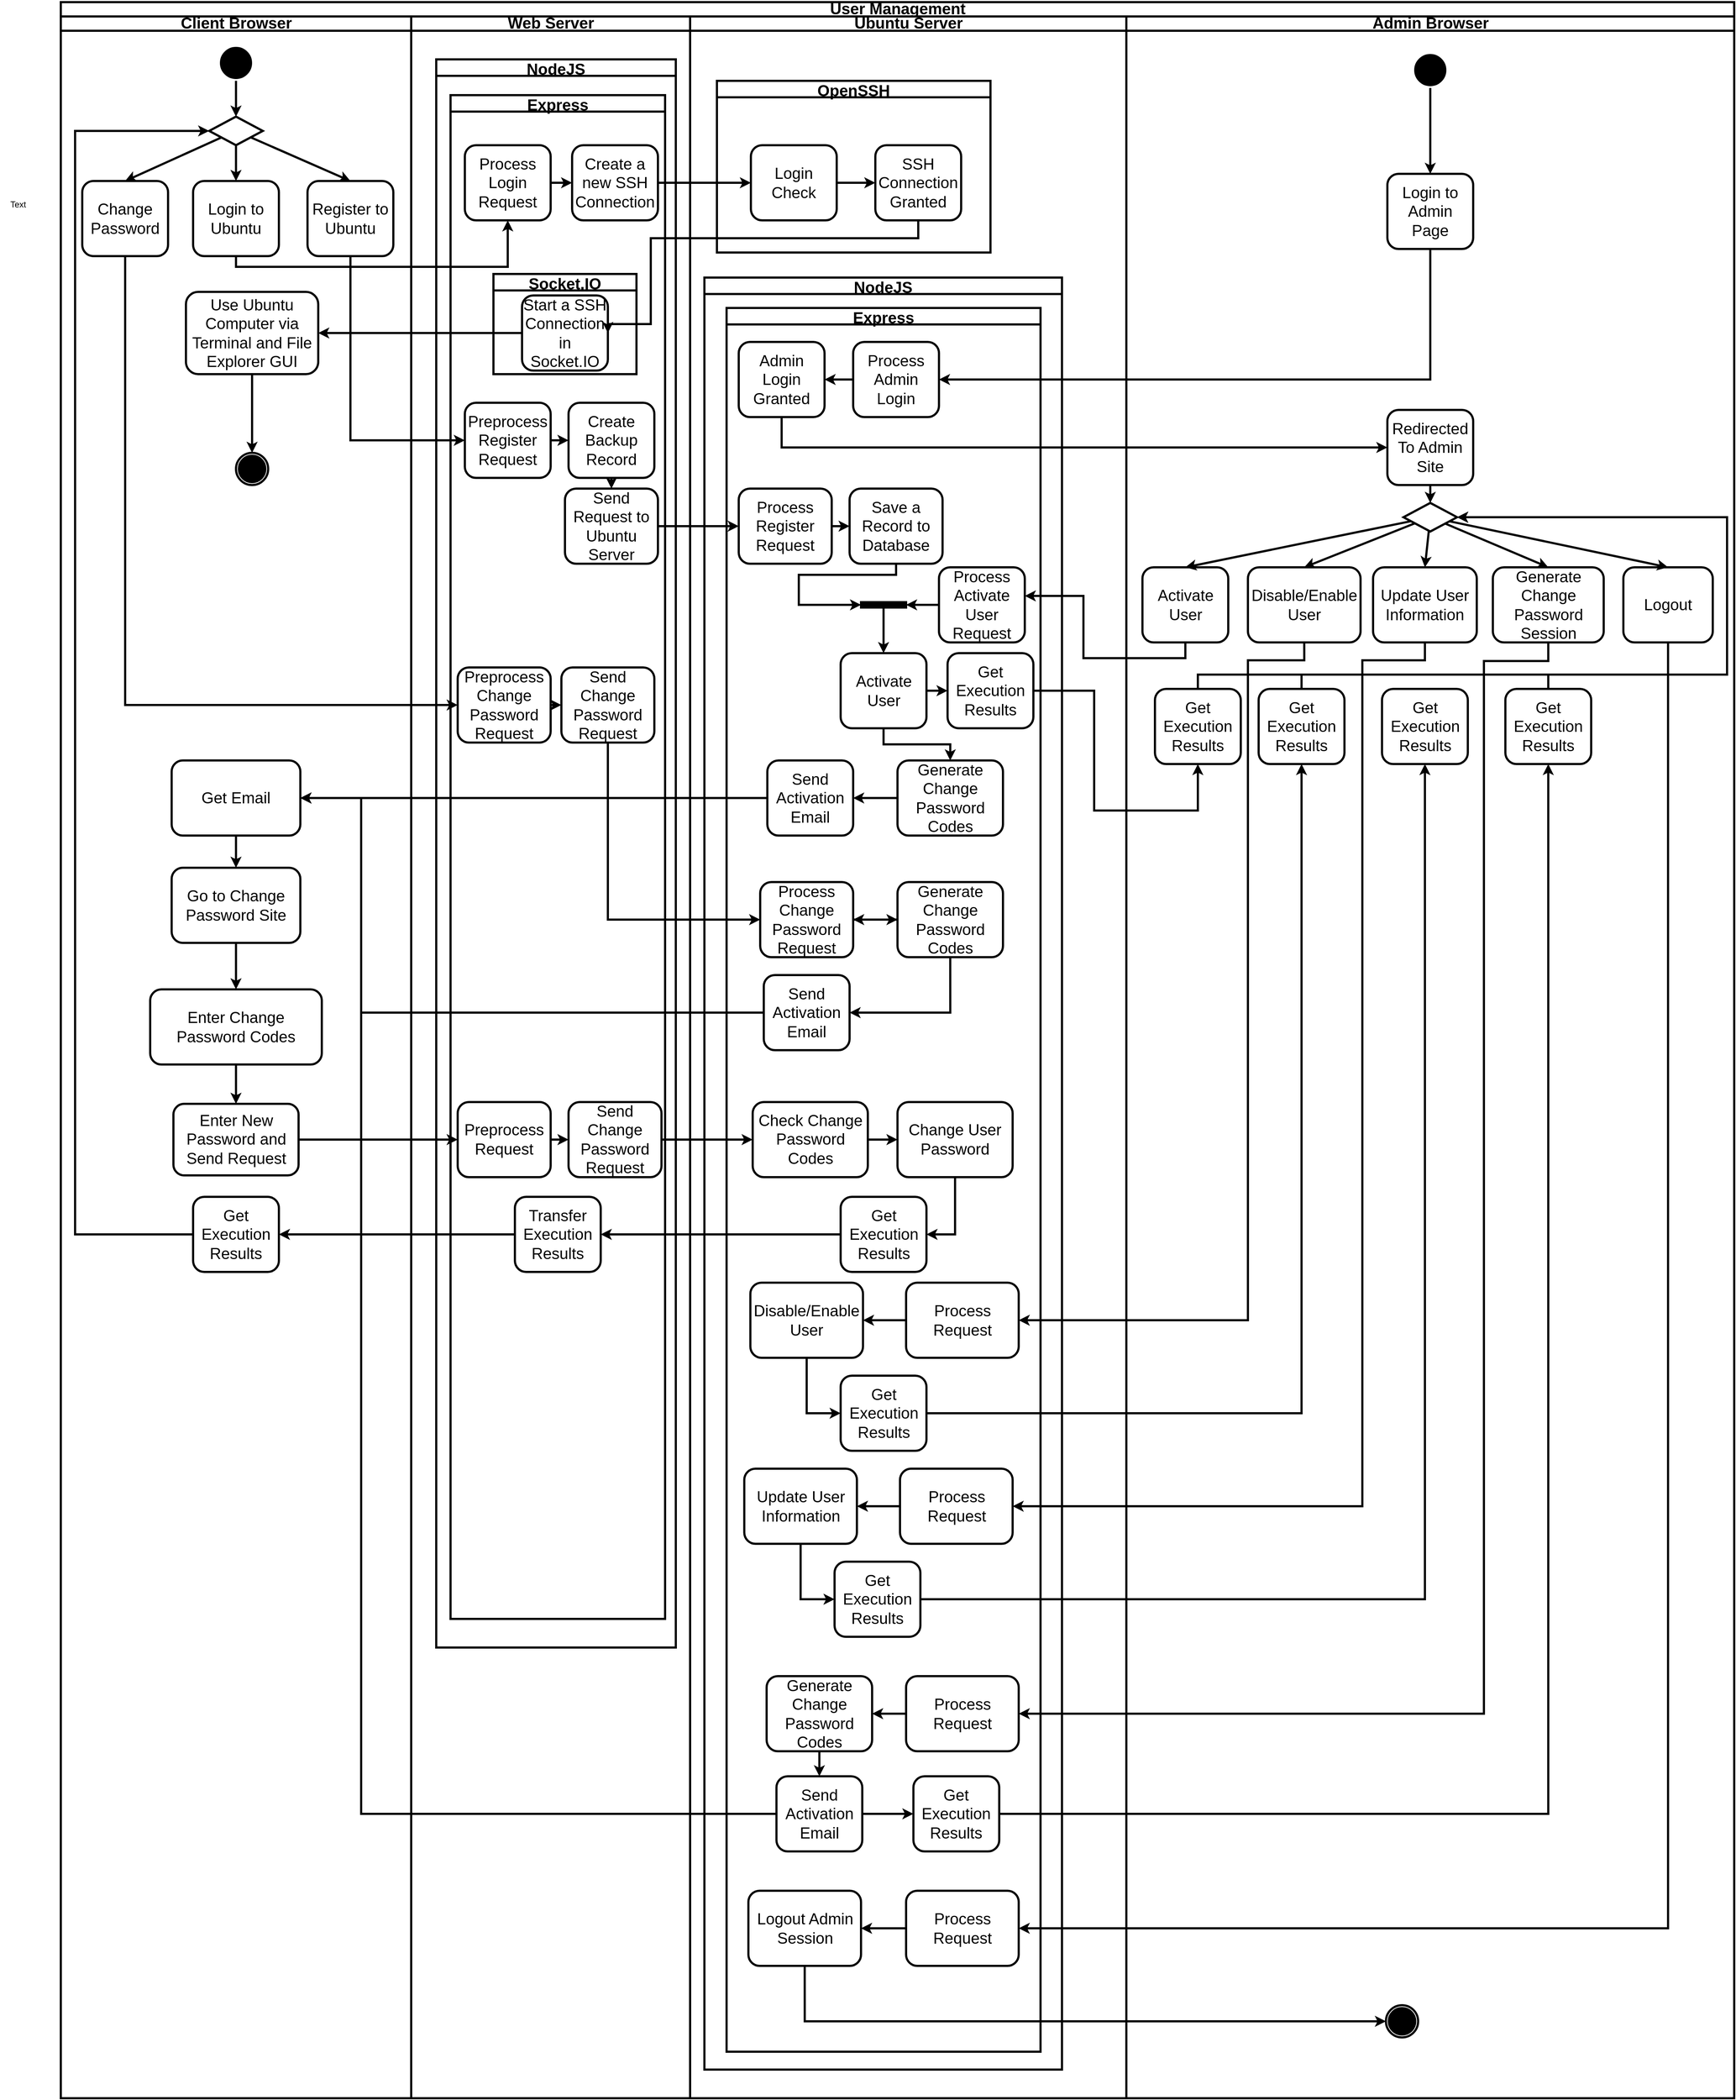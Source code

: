 <mxfile version="22.0.3" type="device">
  <diagram name="Page-1" id="_RpfMvQ0ge_tOMSD7wO3">
    <mxGraphModel dx="2160" dy="1390" grid="1" gridSize="10" guides="1" tooltips="1" connect="1" arrows="1" fold="1" page="1" pageScale="1" pageWidth="850" pageHeight="1100" math="0" shadow="0">
      <root>
        <mxCell id="0" />
        <mxCell id="1" parent="0" />
        <mxCell id="mCqHA8PRsqlgezRZw-1g-1" value="User Management" style="swimlane;childLayout=stackLayout;resizeParent=1;resizeParentMax=0;startSize=20;html=1;fontSize=22;strokeWidth=3;" parent="1" vertex="1">
          <mxGeometry x="250" y="30" width="2340" height="2930" as="geometry" />
        </mxCell>
        <mxCell id="mCqHA8PRsqlgezRZw-1g-2" value="Client Browser" style="swimlane;startSize=20;html=1;fontSize=22;strokeWidth=3;" parent="mCqHA8PRsqlgezRZw-1g-1" vertex="1">
          <mxGeometry y="20" width="490" height="2910" as="geometry" />
        </mxCell>
        <mxCell id="mCqHA8PRsqlgezRZw-1g-6" value="" style="ellipse;html=1;shape=startState;fillColor=#000000;strokeColor=#000000;gradientColor=none;fontSize=22;strokeWidth=3;" parent="mCqHA8PRsqlgezRZw-1g-2" vertex="1">
          <mxGeometry x="220.0" y="40" width="50" height="50" as="geometry" />
        </mxCell>
        <mxCell id="mCqHA8PRsqlgezRZw-1g-8" value="Login to Ubuntu" style="rounded=1;whiteSpace=wrap;html=1;fontSize=22;strokeWidth=3;" parent="mCqHA8PRsqlgezRZw-1g-2" vertex="1">
          <mxGeometry x="185.0" y="230" width="120" height="105" as="geometry" />
        </mxCell>
        <mxCell id="mCqHA8PRsqlgezRZw-1g-18" value="" style="endArrow=classic;html=1;rounded=0;exitX=0.5;exitY=1;exitDx=0;exitDy=0;entryX=0.5;entryY=0;entryDx=0;entryDy=0;fontSize=22;strokeWidth=3;" parent="mCqHA8PRsqlgezRZw-1g-2" source="mCqHA8PRsqlgezRZw-1g-6" target="mCqHA8PRsqlgezRZw-1g-20" edge="1">
          <mxGeometry width="50" height="50" relative="1" as="geometry">
            <mxPoint x="255.0" y="240" as="sourcePoint" />
            <mxPoint x="45.0" y="100" as="targetPoint" />
          </mxGeometry>
        </mxCell>
        <mxCell id="mCqHA8PRsqlgezRZw-1g-20" value="" style="rhombus;whiteSpace=wrap;html=1;fontSize=22;strokeWidth=3;" parent="mCqHA8PRsqlgezRZw-1g-2" vertex="1">
          <mxGeometry x="207.5" y="140" width="75" height="40" as="geometry" />
        </mxCell>
        <mxCell id="mCqHA8PRsqlgezRZw-1g-22" value="Use Ubuntu Computer via Terminal and File Explorer GUI" style="rounded=1;whiteSpace=wrap;html=1;fontSize=22;strokeWidth=3;" parent="mCqHA8PRsqlgezRZw-1g-2" vertex="1">
          <mxGeometry x="175" y="385" width="185" height="115" as="geometry" />
        </mxCell>
        <mxCell id="mCqHA8PRsqlgezRZw-1g-25" value="Register to Ubuntu" style="rounded=1;whiteSpace=wrap;html=1;fontSize=22;strokeWidth=3;" parent="mCqHA8PRsqlgezRZw-1g-2" vertex="1">
          <mxGeometry x="345.0" y="230" width="120" height="105" as="geometry" />
        </mxCell>
        <mxCell id="mCqHA8PRsqlgezRZw-1g-23" value="" style="endArrow=classic;html=1;rounded=0;entryX=0.5;entryY=0;entryDx=0;entryDy=0;fontSize=22;strokeWidth=3;" parent="mCqHA8PRsqlgezRZw-1g-2" source="mCqHA8PRsqlgezRZw-1g-20" target="mCqHA8PRsqlgezRZw-1g-8" edge="1">
          <mxGeometry width="50" height="50" relative="1" as="geometry">
            <mxPoint x="585" y="240" as="sourcePoint" />
            <mxPoint x="635" y="190" as="targetPoint" />
          </mxGeometry>
        </mxCell>
        <mxCell id="mCqHA8PRsqlgezRZw-1g-30" value="" style="endArrow=classic;html=1;rounded=0;entryX=0.5;entryY=0;entryDx=0;entryDy=0;fontSize=22;strokeWidth=3;" parent="mCqHA8PRsqlgezRZw-1g-2" source="mCqHA8PRsqlgezRZw-1g-20" target="mCqHA8PRsqlgezRZw-1g-25" edge="1">
          <mxGeometry width="50" height="50" relative="1" as="geometry">
            <mxPoint x="525" y="280" as="sourcePoint" />
            <mxPoint x="575" y="230" as="targetPoint" />
          </mxGeometry>
        </mxCell>
        <mxCell id="mCqHA8PRsqlgezRZw-1g-39" value="" style="ellipse;html=1;shape=endState;fillColor=#000000;strokeColor=#000000;fontSize=22;strokeWidth=3;" parent="mCqHA8PRsqlgezRZw-1g-2" vertex="1">
          <mxGeometry x="245" y="610" width="45" height="45" as="geometry" />
        </mxCell>
        <mxCell id="mCqHA8PRsqlgezRZw-1g-40" value="" style="endArrow=classic;html=1;rounded=0;exitX=0.5;exitY=1;exitDx=0;exitDy=0;entryX=0.5;entryY=0;entryDx=0;entryDy=0;fontSize=22;strokeWidth=3;" parent="mCqHA8PRsqlgezRZw-1g-2" source="mCqHA8PRsqlgezRZw-1g-22" target="mCqHA8PRsqlgezRZw-1g-39" edge="1">
          <mxGeometry width="50" height="50" relative="1" as="geometry">
            <mxPoint x="115" y="520" as="sourcePoint" />
            <mxPoint x="165" y="470" as="targetPoint" />
          </mxGeometry>
        </mxCell>
        <mxCell id="jY21YstiSSDHYYgxmUfP-3" value="Change Password" style="rounded=1;whiteSpace=wrap;html=1;fontSize=22;strokeWidth=3;" parent="mCqHA8PRsqlgezRZw-1g-2" vertex="1">
          <mxGeometry x="30.0" y="230" width="120" height="105" as="geometry" />
        </mxCell>
        <mxCell id="jY21YstiSSDHYYgxmUfP-115" value="Get Email" style="rounded=1;whiteSpace=wrap;html=1;fontSize=22;strokeWidth=3;" parent="mCqHA8PRsqlgezRZw-1g-2" vertex="1">
          <mxGeometry x="155" y="1040" width="180" height="105" as="geometry" />
        </mxCell>
        <mxCell id="jY21YstiSSDHYYgxmUfP-120" value="Enter Change Password Codes" style="rounded=1;whiteSpace=wrap;html=1;fontSize=22;strokeWidth=3;" parent="mCqHA8PRsqlgezRZw-1g-2" vertex="1">
          <mxGeometry x="125" y="1360" width="240" height="105" as="geometry" />
        </mxCell>
        <mxCell id="jY21YstiSSDHYYgxmUfP-123" value="Enter New Password and Send Request" style="rounded=1;whiteSpace=wrap;html=1;fontSize=22;strokeWidth=3;" parent="mCqHA8PRsqlgezRZw-1g-2" vertex="1">
          <mxGeometry x="157.5" y="1520" width="175" height="100" as="geometry" />
        </mxCell>
        <mxCell id="jY21YstiSSDHYYgxmUfP-125" value="" style="endArrow=classic;html=1;rounded=0;entryX=0.5;entryY=0;entryDx=0;entryDy=0;exitX=0.5;exitY=1;exitDx=0;exitDy=0;strokeWidth=3;" parent="mCqHA8PRsqlgezRZw-1g-2" source="jY21YstiSSDHYYgxmUfP-169" target="jY21YstiSSDHYYgxmUfP-120" edge="1">
          <mxGeometry width="50" height="50" relative="1" as="geometry">
            <mxPoint x="190" y="1270" as="sourcePoint" />
            <mxPoint x="470" y="1260" as="targetPoint" />
          </mxGeometry>
        </mxCell>
        <mxCell id="jY21YstiSSDHYYgxmUfP-128" value="" style="endArrow=classic;html=1;rounded=0;exitX=0.5;exitY=1;exitDx=0;exitDy=0;entryX=0.5;entryY=0;entryDx=0;entryDy=0;strokeWidth=3;" parent="mCqHA8PRsqlgezRZw-1g-2" source="jY21YstiSSDHYYgxmUfP-120" target="jY21YstiSSDHYYgxmUfP-123" edge="1">
          <mxGeometry width="50" height="50" relative="1" as="geometry">
            <mxPoint x="320" y="1460" as="sourcePoint" />
            <mxPoint x="370" y="1410" as="targetPoint" />
          </mxGeometry>
        </mxCell>
        <mxCell id="jY21YstiSSDHYYgxmUfP-168" value="Get Execution Results" style="rounded=1;whiteSpace=wrap;html=1;fontSize=22;strokeWidth=3;" parent="mCqHA8PRsqlgezRZw-1g-2" vertex="1">
          <mxGeometry x="185.0" y="1650" width="120" height="105" as="geometry" />
        </mxCell>
        <mxCell id="jY21YstiSSDHYYgxmUfP-169" value="Go to Change Password Site" style="rounded=1;whiteSpace=wrap;html=1;fontSize=22;strokeWidth=3;" parent="mCqHA8PRsqlgezRZw-1g-2" vertex="1">
          <mxGeometry x="155" y="1190" width="180" height="105" as="geometry" />
        </mxCell>
        <mxCell id="jY21YstiSSDHYYgxmUfP-171" value="" style="endArrow=classic;html=1;rounded=0;exitX=0.5;exitY=1;exitDx=0;exitDy=0;entryX=0.5;entryY=0;entryDx=0;entryDy=0;strokeWidth=3;" parent="mCqHA8PRsqlgezRZw-1g-2" source="jY21YstiSSDHYYgxmUfP-115" target="jY21YstiSSDHYYgxmUfP-169" edge="1">
          <mxGeometry width="50" height="50" relative="1" as="geometry">
            <mxPoint x="-120" y="1280" as="sourcePoint" />
            <mxPoint x="-70" y="1230" as="targetPoint" />
          </mxGeometry>
        </mxCell>
        <mxCell id="jY21YstiSSDHYYgxmUfP-178" value="" style="endArrow=classic;html=1;rounded=0;exitX=0;exitY=0.5;exitDx=0;exitDy=0;entryX=0;entryY=0.5;entryDx=0;entryDy=0;edgeStyle=orthogonalEdgeStyle;strokeWidth=3;" parent="mCqHA8PRsqlgezRZw-1g-2" source="jY21YstiSSDHYYgxmUfP-168" target="mCqHA8PRsqlgezRZw-1g-20" edge="1">
          <mxGeometry width="50" height="50" relative="1" as="geometry">
            <mxPoint x="620" y="1340" as="sourcePoint" />
            <mxPoint x="670" y="1290" as="targetPoint" />
            <Array as="points">
              <mxPoint x="20" y="1703" />
              <mxPoint x="20" y="160" />
            </Array>
          </mxGeometry>
        </mxCell>
        <mxCell id="jY21YstiSSDHYYgxmUfP-216" value="" style="endArrow=classic;html=1;rounded=0;entryX=0.5;entryY=0;entryDx=0;entryDy=0;strokeWidth=3;" parent="mCqHA8PRsqlgezRZw-1g-2" source="mCqHA8PRsqlgezRZw-1g-20" target="jY21YstiSSDHYYgxmUfP-3" edge="1">
          <mxGeometry width="50" height="50" relative="1" as="geometry">
            <mxPoint x="180" y="200" as="sourcePoint" />
            <mxPoint x="1210" y="680" as="targetPoint" />
          </mxGeometry>
        </mxCell>
        <mxCell id="mCqHA8PRsqlgezRZw-1g-3" value="Web Server" style="swimlane;startSize=20;html=1;fontSize=22;strokeWidth=3;" parent="mCqHA8PRsqlgezRZw-1g-1" vertex="1">
          <mxGeometry x="490" y="20" width="390" height="2910" as="geometry" />
        </mxCell>
        <mxCell id="mCqHA8PRsqlgezRZw-1g-26" value="NodeJS" style="swimlane;fontSize=22;strokeWidth=3;" parent="mCqHA8PRsqlgezRZw-1g-3" vertex="1">
          <mxGeometry x="35" y="60" width="335" height="2220" as="geometry" />
        </mxCell>
        <mxCell id="mCqHA8PRsqlgezRZw-1g-27" value="Express" style="swimlane;fontSize=22;strokeWidth=3;" parent="mCqHA8PRsqlgezRZw-1g-26" vertex="1">
          <mxGeometry x="20" y="50" width="300" height="2130" as="geometry" />
        </mxCell>
        <mxCell id="mCqHA8PRsqlgezRZw-1g-29" value="Socket.IO" style="swimlane;fontSize=22;strokeWidth=3;" parent="mCqHA8PRsqlgezRZw-1g-27" vertex="1">
          <mxGeometry x="60" y="250" width="200" height="140" as="geometry" />
        </mxCell>
        <mxCell id="mCqHA8PRsqlgezRZw-1g-12" value="Start a SSH Connection&lt;br style=&quot;font-size: 22px;&quot;&gt;in Socket.IO" style="rounded=1;whiteSpace=wrap;html=1;fontSize=22;strokeWidth=3;" parent="mCqHA8PRsqlgezRZw-1g-29" vertex="1">
          <mxGeometry x="40" y="30" width="120" height="105" as="geometry" />
        </mxCell>
        <mxCell id="mCqHA8PRsqlgezRZw-1g-10" value="Process Login Request" style="rounded=1;whiteSpace=wrap;html=1;fontSize=22;strokeWidth=3;" parent="mCqHA8PRsqlgezRZw-1g-27" vertex="1">
          <mxGeometry x="20.0" y="70" width="120" height="105" as="geometry" />
        </mxCell>
        <mxCell id="mCqHA8PRsqlgezRZw-1g-9" value="Create a new SSH Connection" style="rounded=1;whiteSpace=wrap;html=1;fontSize=22;strokeWidth=3;" parent="mCqHA8PRsqlgezRZw-1g-27" vertex="1">
          <mxGeometry x="170.0" y="70" width="120" height="105" as="geometry" />
        </mxCell>
        <mxCell id="mCqHA8PRsqlgezRZw-1g-11" value="" style="endArrow=classic;html=1;rounded=0;entryX=0;entryY=0.5;entryDx=0;entryDy=0;fontSize=22;strokeWidth=3;" parent="mCqHA8PRsqlgezRZw-1g-27" source="mCqHA8PRsqlgezRZw-1g-10" target="mCqHA8PRsqlgezRZw-1g-9" edge="1">
          <mxGeometry width="50" height="50" relative="1" as="geometry">
            <mxPoint x="140.0" y="185" as="sourcePoint" />
            <mxPoint x="435.0" y="187" as="targetPoint" />
          </mxGeometry>
        </mxCell>
        <mxCell id="jY21YstiSSDHYYgxmUfP-2" value="Preprocess Register Request" style="rounded=1;whiteSpace=wrap;html=1;fontSize=22;strokeWidth=3;" parent="mCqHA8PRsqlgezRZw-1g-27" vertex="1">
          <mxGeometry x="20.0" y="430" width="120" height="105" as="geometry" />
        </mxCell>
        <mxCell id="jY21YstiSSDHYYgxmUfP-13" value="Create Backup Record" style="rounded=1;whiteSpace=wrap;html=1;fontSize=22;strokeWidth=3;" parent="mCqHA8PRsqlgezRZw-1g-27" vertex="1">
          <mxGeometry x="165.0" y="430" width="120" height="105" as="geometry" />
        </mxCell>
        <mxCell id="jY21YstiSSDHYYgxmUfP-15" value="Send Request to Ubuntu Server" style="rounded=1;whiteSpace=wrap;html=1;fontSize=22;strokeWidth=3;" parent="mCqHA8PRsqlgezRZw-1g-27" vertex="1">
          <mxGeometry x="160" y="550" width="130" height="105" as="geometry" />
        </mxCell>
        <mxCell id="jY21YstiSSDHYYgxmUfP-41" value="" style="endArrow=classic;html=1;rounded=0;exitX=1;exitY=0.5;exitDx=0;exitDy=0;entryX=0;entryY=0.5;entryDx=0;entryDy=0;fontSize=22;strokeWidth=3;" parent="mCqHA8PRsqlgezRZw-1g-27" source="jY21YstiSSDHYYgxmUfP-2" target="jY21YstiSSDHYYgxmUfP-13" edge="1">
          <mxGeometry width="50" height="50" relative="1" as="geometry">
            <mxPoint x="305" y="530" as="sourcePoint" />
            <mxPoint x="355" y="480" as="targetPoint" />
          </mxGeometry>
        </mxCell>
        <mxCell id="jY21YstiSSDHYYgxmUfP-42" value="" style="endArrow=classic;html=1;rounded=0;exitX=0.5;exitY=1;exitDx=0;exitDy=0;entryX=0.5;entryY=0;entryDx=0;entryDy=0;fontSize=22;strokeWidth=3;" parent="mCqHA8PRsqlgezRZw-1g-27" source="jY21YstiSSDHYYgxmUfP-13" target="jY21YstiSSDHYYgxmUfP-15" edge="1">
          <mxGeometry width="50" height="50" relative="1" as="geometry">
            <mxPoint x="155" y="800" as="sourcePoint" />
            <mxPoint x="205" y="750" as="targetPoint" />
          </mxGeometry>
        </mxCell>
        <mxCell id="jY21YstiSSDHYYgxmUfP-50" value="Preprocess Change Password Request" style="rounded=1;whiteSpace=wrap;html=1;fontSize=22;strokeWidth=3;" parent="mCqHA8PRsqlgezRZw-1g-27" vertex="1">
          <mxGeometry x="10" y="800" width="130" height="105" as="geometry" />
        </mxCell>
        <mxCell id="jY21YstiSSDHYYgxmUfP-51" value="Send Change Password Request" style="rounded=1;whiteSpace=wrap;html=1;fontSize=22;strokeWidth=3;" parent="mCqHA8PRsqlgezRZw-1g-27" vertex="1">
          <mxGeometry x="155" y="800" width="130" height="105" as="geometry" />
        </mxCell>
        <mxCell id="jY21YstiSSDHYYgxmUfP-110" value="" style="endArrow=classic;html=1;rounded=0;exitX=1;exitY=0.5;exitDx=0;exitDy=0;entryX=0;entryY=0.5;entryDx=0;entryDy=0;strokeWidth=3;" parent="mCqHA8PRsqlgezRZw-1g-27" source="jY21YstiSSDHYYgxmUfP-50" target="jY21YstiSSDHYYgxmUfP-51" edge="1">
          <mxGeometry width="50" height="50" relative="1" as="geometry">
            <mxPoint x="-95" y="580" as="sourcePoint" />
            <mxPoint x="-45" y="530" as="targetPoint" />
          </mxGeometry>
        </mxCell>
        <mxCell id="jY21YstiSSDHYYgxmUfP-129" value="Preprocess Request" style="rounded=1;whiteSpace=wrap;html=1;fontSize=22;strokeWidth=3;" parent="mCqHA8PRsqlgezRZw-1g-27" vertex="1">
          <mxGeometry x="10" y="1407.5" width="130" height="105" as="geometry" />
        </mxCell>
        <mxCell id="jY21YstiSSDHYYgxmUfP-130" value="Send Change Password Request" style="rounded=1;whiteSpace=wrap;html=1;fontSize=22;strokeWidth=3;" parent="mCqHA8PRsqlgezRZw-1g-27" vertex="1">
          <mxGeometry x="165" y="1407.5" width="130" height="105" as="geometry" />
        </mxCell>
        <mxCell id="jY21YstiSSDHYYgxmUfP-132" value="" style="endArrow=classic;html=1;rounded=0;exitX=1;exitY=0.5;exitDx=0;exitDy=0;entryX=0;entryY=0.5;entryDx=0;entryDy=0;strokeWidth=3;" parent="mCqHA8PRsqlgezRZw-1g-27" source="jY21YstiSSDHYYgxmUfP-129" target="jY21YstiSSDHYYgxmUfP-130" edge="1">
          <mxGeometry width="50" height="50" relative="1" as="geometry">
            <mxPoint x="-202" y="1380" as="sourcePoint" />
            <mxPoint x="25" y="1380" as="targetPoint" />
          </mxGeometry>
        </mxCell>
        <mxCell id="jY21YstiSSDHYYgxmUfP-172" value="Transfer Execution Results" style="rounded=1;whiteSpace=wrap;html=1;fontSize=22;strokeWidth=3;" parent="mCqHA8PRsqlgezRZw-1g-27" vertex="1">
          <mxGeometry x="90.0" y="1540" width="120" height="105" as="geometry" />
        </mxCell>
        <mxCell id="mCqHA8PRsqlgezRZw-1g-4" value="Ubuntu Server" style="swimlane;startSize=20;html=1;fontSize=22;strokeWidth=3;" parent="mCqHA8PRsqlgezRZw-1g-1" vertex="1">
          <mxGeometry x="880" y="20" width="610" height="2910" as="geometry" />
        </mxCell>
        <mxCell id="mCqHA8PRsqlgezRZw-1g-36" value="OpenSSH" style="swimlane;fontSize=22;strokeWidth=3;" parent="mCqHA8PRsqlgezRZw-1g-4" vertex="1">
          <mxGeometry x="37.5" y="90" width="382.5" height="240" as="geometry" />
        </mxCell>
        <mxCell id="mCqHA8PRsqlgezRZw-1g-13" value="SSH Connection Granted" style="rounded=1;whiteSpace=wrap;html=1;fontSize=22;strokeWidth=3;" parent="mCqHA8PRsqlgezRZw-1g-36" vertex="1">
          <mxGeometry x="221.5" y="90" width="120" height="105" as="geometry" />
        </mxCell>
        <mxCell id="mCqHA8PRsqlgezRZw-1g-78" value="Login Check" style="rounded=1;whiteSpace=wrap;html=1;fontSize=22;strokeWidth=3;" parent="mCqHA8PRsqlgezRZw-1g-36" vertex="1">
          <mxGeometry x="47.5" y="90" width="120" height="105" as="geometry" />
        </mxCell>
        <mxCell id="mCqHA8PRsqlgezRZw-1g-80" value="" style="endArrow=classic;html=1;rounded=0;fontSize=22;entryX=0;entryY=0.5;entryDx=0;entryDy=0;exitX=1;exitY=0.5;exitDx=0;exitDy=0;strokeWidth=3;" parent="mCqHA8PRsqlgezRZw-1g-36" source="mCqHA8PRsqlgezRZw-1g-78" target="mCqHA8PRsqlgezRZw-1g-13" edge="1">
          <mxGeometry width="50" height="50" relative="1" as="geometry">
            <mxPoint x="-72.5" y="140" as="sourcePoint" />
            <mxPoint x="57.5" y="140" as="targetPoint" />
          </mxGeometry>
        </mxCell>
        <mxCell id="mCqHA8PRsqlgezRZw-1g-42" value="NodeJS" style="swimlane;fontSize=22;strokeWidth=3;" parent="mCqHA8PRsqlgezRZw-1g-4" vertex="1">
          <mxGeometry x="20" y="365" width="500" height="2505" as="geometry" />
        </mxCell>
        <mxCell id="mCqHA8PRsqlgezRZw-1g-43" value="Express" style="swimlane;fontSize=22;strokeWidth=3;" parent="mCqHA8PRsqlgezRZw-1g-42" vertex="1">
          <mxGeometry x="31" y="42.5" width="439" height="2437.5" as="geometry" />
        </mxCell>
        <mxCell id="mCqHA8PRsqlgezRZw-1g-45" value="Process Admin&lt;br style=&quot;font-size: 22px;&quot;&gt;Login" style="rounded=1;whiteSpace=wrap;html=1;fontSize=22;strokeWidth=3;" parent="mCqHA8PRsqlgezRZw-1g-43" vertex="1">
          <mxGeometry x="177.0" y="47.5" width="120" height="105" as="geometry" />
        </mxCell>
        <mxCell id="mCqHA8PRsqlgezRZw-1g-46" value="Admin Login Granted" style="rounded=1;whiteSpace=wrap;html=1;fontSize=22;strokeWidth=3;" parent="mCqHA8PRsqlgezRZw-1g-43" vertex="1">
          <mxGeometry x="17.0" y="47.5" width="120" height="105" as="geometry" />
        </mxCell>
        <mxCell id="mCqHA8PRsqlgezRZw-1g-50" value="" style="endArrow=classic;html=1;rounded=0;exitX=0;exitY=0.5;exitDx=0;exitDy=0;entryX=1;entryY=0.5;entryDx=0;entryDy=0;fontSize=22;strokeWidth=3;" parent="mCqHA8PRsqlgezRZw-1g-43" source="mCqHA8PRsqlgezRZw-1g-45" target="mCqHA8PRsqlgezRZw-1g-46" edge="1">
          <mxGeometry width="50" height="50" relative="1" as="geometry">
            <mxPoint x="631" y="-107.5" as="sourcePoint" />
            <mxPoint x="307" y="97.5" as="targetPoint" />
          </mxGeometry>
        </mxCell>
        <mxCell id="mCqHA8PRsqlgezRZw-1g-62" value="Process Activate User Request" style="rounded=1;whiteSpace=wrap;html=1;fontSize=22;strokeWidth=3;" parent="mCqHA8PRsqlgezRZw-1g-43" vertex="1">
          <mxGeometry x="297.0" y="362.5" width="120" height="105" as="geometry" />
        </mxCell>
        <mxCell id="mCqHA8PRsqlgezRZw-1g-65" value="Activate User" style="rounded=1;whiteSpace=wrap;html=1;fontSize=22;strokeWidth=3;" parent="mCqHA8PRsqlgezRZw-1g-43" vertex="1">
          <mxGeometry x="159.5" y="482.5" width="120" height="105" as="geometry" />
        </mxCell>
        <mxCell id="mCqHA8PRsqlgezRZw-1g-67" value="Send Activation Email" style="rounded=1;whiteSpace=wrap;html=1;fontSize=22;strokeWidth=3;" parent="mCqHA8PRsqlgezRZw-1g-43" vertex="1">
          <mxGeometry x="57.0" y="632.5" width="120" height="105" as="geometry" />
        </mxCell>
        <mxCell id="mCqHA8PRsqlgezRZw-1g-69" value="Get Execution Results" style="rounded=1;whiteSpace=wrap;html=1;fontSize=22;strokeWidth=3;" parent="mCqHA8PRsqlgezRZw-1g-43" vertex="1">
          <mxGeometry x="309.0" y="482.5" width="120" height="105" as="geometry" />
        </mxCell>
        <mxCell id="mCqHA8PRsqlgezRZw-1g-72" value="" style="endArrow=classic;html=1;rounded=0;exitX=0;exitY=0.5;exitDx=0;exitDy=0;entryX=1;entryY=0.5;entryDx=0;entryDy=0;fontSize=22;strokeWidth=3;" parent="mCqHA8PRsqlgezRZw-1g-43" source="mCqHA8PRsqlgezRZw-1g-62" target="jY21YstiSSDHYYgxmUfP-38" edge="1">
          <mxGeometry width="50" height="50" relative="1" as="geometry">
            <mxPoint x="433" y="412.5" as="sourcePoint" />
            <mxPoint x="141" y="452.5" as="targetPoint" />
          </mxGeometry>
        </mxCell>
        <mxCell id="mCqHA8PRsqlgezRZw-1g-73" value="" style="endArrow=classic;html=1;rounded=0;exitX=0.5;exitY=1;exitDx=0;exitDy=0;entryX=0.5;entryY=0;entryDx=0;entryDy=0;fontSize=22;edgeStyle=orthogonalEdgeStyle;strokeWidth=3;" parent="mCqHA8PRsqlgezRZw-1g-43" source="mCqHA8PRsqlgezRZw-1g-65" target="jY21YstiSSDHYYgxmUfP-75" edge="1">
          <mxGeometry width="50" height="50" relative="1" as="geometry">
            <mxPoint x="187" y="413" as="sourcePoint" />
            <mxPoint x="81" y="602.5" as="targetPoint" />
          </mxGeometry>
        </mxCell>
        <mxCell id="mCqHA8PRsqlgezRZw-1g-74" value="" style="endArrow=classic;html=1;rounded=0;entryX=0;entryY=0.5;entryDx=0;entryDy=0;exitX=1;exitY=0.5;exitDx=0;exitDy=0;edgeStyle=orthogonalEdgeStyle;fontSize=22;strokeWidth=3;" parent="mCqHA8PRsqlgezRZw-1g-43" source="mCqHA8PRsqlgezRZw-1g-65" target="mCqHA8PRsqlgezRZw-1g-69" edge="1">
          <mxGeometry width="50" height="50" relative="1" as="geometry">
            <mxPoint x="91" y="453" as="sourcePoint" />
            <mxPoint x="91" y="493" as="targetPoint" />
          </mxGeometry>
        </mxCell>
        <mxCell id="jY21YstiSSDHYYgxmUfP-17" value="Process Register Request" style="rounded=1;whiteSpace=wrap;html=1;fontSize=22;strokeWidth=3;" parent="mCqHA8PRsqlgezRZw-1g-43" vertex="1">
          <mxGeometry x="17" y="252.5" width="130" height="105" as="geometry" />
        </mxCell>
        <mxCell id="jY21YstiSSDHYYgxmUfP-36" value="Save a Record to Database" style="rounded=1;whiteSpace=wrap;html=1;fontSize=22;strokeWidth=3;" parent="mCqHA8PRsqlgezRZw-1g-43" vertex="1">
          <mxGeometry x="172" y="252.5" width="130" height="105" as="geometry" />
        </mxCell>
        <mxCell id="jY21YstiSSDHYYgxmUfP-38" value="" style="rounded=0;whiteSpace=wrap;html=1;rotation=0;fillColor=#000000;fontSize=22;strokeWidth=3;" parent="mCqHA8PRsqlgezRZw-1g-43" vertex="1">
          <mxGeometry x="188" y="411.25" width="63" height="7.5" as="geometry" />
        </mxCell>
        <mxCell id="jY21YstiSSDHYYgxmUfP-45" value="" style="endArrow=classic;html=1;rounded=0;exitX=1;exitY=0.5;exitDx=0;exitDy=0;entryX=0;entryY=0.5;entryDx=0;entryDy=0;fontSize=22;strokeWidth=3;" parent="mCqHA8PRsqlgezRZw-1g-43" source="jY21YstiSSDHYYgxmUfP-17" target="jY21YstiSSDHYYgxmUfP-36" edge="1">
          <mxGeometry width="50" height="50" relative="1" as="geometry">
            <mxPoint x="-104" y="302.5" as="sourcePoint" />
            <mxPoint x="27" y="302.5" as="targetPoint" />
          </mxGeometry>
        </mxCell>
        <mxCell id="jY21YstiSSDHYYgxmUfP-47" value="" style="endArrow=classic;html=1;rounded=0;exitX=0.5;exitY=1;exitDx=0;exitDy=0;entryX=0.5;entryY=0;entryDx=0;entryDy=0;fontSize=22;strokeWidth=3;" parent="mCqHA8PRsqlgezRZw-1g-43" source="jY21YstiSSDHYYgxmUfP-38" target="mCqHA8PRsqlgezRZw-1g-65" edge="1">
          <mxGeometry width="50" height="50" relative="1" as="geometry">
            <mxPoint x="81" y="432.5" as="sourcePoint" />
            <mxPoint x="131" y="382.5" as="targetPoint" />
          </mxGeometry>
        </mxCell>
        <mxCell id="jY21YstiSSDHYYgxmUfP-75" value="Generate Change Password Codes" style="rounded=1;whiteSpace=wrap;html=1;fontSize=22;strokeWidth=3;" parent="mCqHA8PRsqlgezRZw-1g-43" vertex="1">
          <mxGeometry x="239" y="632.5" width="147.5" height="105" as="geometry" />
        </mxCell>
        <mxCell id="jY21YstiSSDHYYgxmUfP-76" value="" style="endArrow=classic;html=1;rounded=0;exitX=0;exitY=0.5;exitDx=0;exitDy=0;entryX=1;entryY=0.5;entryDx=0;entryDy=0;fontSize=22;strokeWidth=3;" parent="mCqHA8PRsqlgezRZw-1g-43" source="jY21YstiSSDHYYgxmUfP-75" target="mCqHA8PRsqlgezRZw-1g-67" edge="1">
          <mxGeometry width="50" height="50" relative="1" as="geometry">
            <mxPoint x="91" y="573" as="sourcePoint" />
            <mxPoint x="92" y="623" as="targetPoint" />
          </mxGeometry>
        </mxCell>
        <mxCell id="jY21YstiSSDHYYgxmUfP-46" value="" style="endArrow=classic;html=1;rounded=0;exitX=0.5;exitY=1;exitDx=0;exitDy=0;edgeStyle=orthogonalEdgeStyle;entryX=0;entryY=0.5;entryDx=0;entryDy=0;fontSize=22;strokeWidth=3;" parent="mCqHA8PRsqlgezRZw-1g-43" source="jY21YstiSSDHYYgxmUfP-36" target="jY21YstiSSDHYYgxmUfP-38" edge="1">
          <mxGeometry width="50" height="50" relative="1" as="geometry">
            <mxPoint x="197" y="327.5" as="sourcePoint" />
            <mxPoint x="171" y="397.5" as="targetPoint" />
            <Array as="points">
              <mxPoint x="237" y="373" />
              <mxPoint x="101" y="373" />
              <mxPoint x="101" y="415" />
            </Array>
          </mxGeometry>
        </mxCell>
        <mxCell id="jY21YstiSSDHYYgxmUfP-79" value="Process Change Password Request" style="rounded=1;whiteSpace=wrap;html=1;fontSize=22;strokeWidth=3;" parent="mCqHA8PRsqlgezRZw-1g-43" vertex="1">
          <mxGeometry x="47" y="802.5" width="130" height="105" as="geometry" />
        </mxCell>
        <mxCell id="jY21YstiSSDHYYgxmUfP-114" value="" style="edgeStyle=orthogonalEdgeStyle;rounded=0;orthogonalLoop=1;jettySize=auto;html=1;strokeWidth=3;" parent="mCqHA8PRsqlgezRZw-1g-43" source="jY21YstiSSDHYYgxmUfP-106" target="jY21YstiSSDHYYgxmUfP-79" edge="1">
          <mxGeometry relative="1" as="geometry" />
        </mxCell>
        <mxCell id="jY21YstiSSDHYYgxmUfP-106" value="Generate Change Password Codes" style="rounded=1;whiteSpace=wrap;html=1;fontSize=22;strokeWidth=3;" parent="mCqHA8PRsqlgezRZw-1g-43" vertex="1">
          <mxGeometry x="239" y="802.5" width="147.5" height="105" as="geometry" />
        </mxCell>
        <mxCell id="jY21YstiSSDHYYgxmUfP-107" value="Send Activation Email" style="rounded=1;whiteSpace=wrap;html=1;fontSize=22;strokeWidth=3;" parent="mCqHA8PRsqlgezRZw-1g-43" vertex="1">
          <mxGeometry x="52.0" y="932.5" width="120" height="105" as="geometry" />
        </mxCell>
        <mxCell id="jY21YstiSSDHYYgxmUfP-112" value="" style="endArrow=classic;html=1;rounded=0;exitX=1;exitY=0.5;exitDx=0;exitDy=0;entryX=0;entryY=0.5;entryDx=0;entryDy=0;strokeWidth=3;" parent="mCqHA8PRsqlgezRZw-1g-43" source="jY21YstiSSDHYYgxmUfP-79" target="jY21YstiSSDHYYgxmUfP-106" edge="1">
          <mxGeometry width="50" height="50" relative="1" as="geometry">
            <mxPoint x="79" y="742.5" as="sourcePoint" />
            <mxPoint x="129" y="692.5" as="targetPoint" />
          </mxGeometry>
        </mxCell>
        <mxCell id="jY21YstiSSDHYYgxmUfP-113" value="" style="endArrow=classic;html=1;rounded=0;exitX=0.5;exitY=1;exitDx=0;exitDy=0;entryX=1;entryY=0.5;entryDx=0;entryDy=0;edgeStyle=orthogonalEdgeStyle;strokeWidth=3;" parent="mCqHA8PRsqlgezRZw-1g-43" source="jY21YstiSSDHYYgxmUfP-106" target="jY21YstiSSDHYYgxmUfP-107" edge="1">
          <mxGeometry width="50" height="50" relative="1" as="geometry">
            <mxPoint x="187" y="865" as="sourcePoint" />
            <mxPoint x="249" y="865" as="targetPoint" />
          </mxGeometry>
        </mxCell>
        <mxCell id="jY21YstiSSDHYYgxmUfP-133" value="Check Change Password Codes" style="rounded=1;whiteSpace=wrap;html=1;fontSize=22;strokeWidth=3;" parent="mCqHA8PRsqlgezRZw-1g-43" vertex="1">
          <mxGeometry x="36.5" y="1110" width="161" height="105" as="geometry" />
        </mxCell>
        <mxCell id="jY21YstiSSDHYYgxmUfP-166" value="Change User Password" style="rounded=1;whiteSpace=wrap;html=1;fontSize=22;strokeWidth=3;" parent="mCqHA8PRsqlgezRZw-1g-43" vertex="1">
          <mxGeometry x="239" y="1110" width="161" height="105" as="geometry" />
        </mxCell>
        <mxCell id="jY21YstiSSDHYYgxmUfP-167" value="Get Execution Results" style="rounded=1;whiteSpace=wrap;html=1;fontSize=22;strokeWidth=3;" parent="mCqHA8PRsqlgezRZw-1g-43" vertex="1">
          <mxGeometry x="159.5" y="1242.5" width="120" height="105" as="geometry" />
        </mxCell>
        <mxCell id="jY21YstiSSDHYYgxmUfP-174" value="" style="endArrow=classic;html=1;rounded=0;exitX=1;exitY=0.5;exitDx=0;exitDy=0;entryX=0;entryY=0.5;entryDx=0;entryDy=0;strokeWidth=3;" parent="mCqHA8PRsqlgezRZw-1g-43" source="jY21YstiSSDHYYgxmUfP-133" target="jY21YstiSSDHYYgxmUfP-166" edge="1">
          <mxGeometry width="50" height="50" relative="1" as="geometry">
            <mxPoint x="-588" y="1172.5" as="sourcePoint" />
            <mxPoint x="-366" y="1172.5" as="targetPoint" />
          </mxGeometry>
        </mxCell>
        <mxCell id="jY21YstiSSDHYYgxmUfP-175" value="" style="endArrow=classic;html=1;rounded=0;exitX=0.5;exitY=1;exitDx=0;exitDy=0;entryX=1;entryY=0.5;entryDx=0;entryDy=0;edgeStyle=orthogonalEdgeStyle;strokeWidth=3;" parent="mCqHA8PRsqlgezRZw-1g-43" source="jY21YstiSSDHYYgxmUfP-166" target="jY21YstiSSDHYYgxmUfP-167" edge="1">
          <mxGeometry width="50" height="50" relative="1" as="geometry">
            <mxPoint x="-311" y="912.5" as="sourcePoint" />
            <mxPoint x="-261" y="862.5" as="targetPoint" />
          </mxGeometry>
        </mxCell>
        <mxCell id="jY21YstiSSDHYYgxmUfP-179" value="Process&lt;br&gt;Request" style="rounded=1;whiteSpace=wrap;html=1;fontSize=22;strokeWidth=3;" parent="mCqHA8PRsqlgezRZw-1g-43" vertex="1">
          <mxGeometry x="251" y="1362.5" width="157.5" height="105" as="geometry" />
        </mxCell>
        <mxCell id="jY21YstiSSDHYYgxmUfP-180" value="Disable/Enable User" style="rounded=1;whiteSpace=wrap;html=1;fontSize=22;strokeWidth=3;" parent="mCqHA8PRsqlgezRZw-1g-43" vertex="1">
          <mxGeometry x="33.25" y="1362.5" width="157.5" height="105" as="geometry" />
        </mxCell>
        <mxCell id="jY21YstiSSDHYYgxmUfP-181" value="Get Execution Results" style="rounded=1;whiteSpace=wrap;html=1;fontSize=22;strokeWidth=3;" parent="mCqHA8PRsqlgezRZw-1g-43" vertex="1">
          <mxGeometry x="159.5" y="1492.5" width="120" height="105" as="geometry" />
        </mxCell>
        <mxCell id="jY21YstiSSDHYYgxmUfP-183" value="" style="endArrow=classic;html=1;rounded=0;exitX=0;exitY=0.5;exitDx=0;exitDy=0;entryX=1;entryY=0.5;entryDx=0;entryDy=0;strokeWidth=3;" parent="mCqHA8PRsqlgezRZw-1g-43" source="jY21YstiSSDHYYgxmUfP-179" target="jY21YstiSSDHYYgxmUfP-180" edge="1">
          <mxGeometry width="50" height="50" relative="1" as="geometry">
            <mxPoint x="779" y="1042.5" as="sourcePoint" />
            <mxPoint x="829" y="992.5" as="targetPoint" />
          </mxGeometry>
        </mxCell>
        <mxCell id="jY21YstiSSDHYYgxmUfP-184" value="" style="endArrow=classic;html=1;rounded=0;exitX=0.5;exitY=1;exitDx=0;exitDy=0;entryX=0;entryY=0.5;entryDx=0;entryDy=0;edgeStyle=orthogonalEdgeStyle;strokeWidth=3;" parent="mCqHA8PRsqlgezRZw-1g-43" source="jY21YstiSSDHYYgxmUfP-180" target="jY21YstiSSDHYYgxmUfP-181" edge="1">
          <mxGeometry width="50" height="50" relative="1" as="geometry">
            <mxPoint x="229" y="1042.5" as="sourcePoint" />
            <mxPoint x="279" y="992.5" as="targetPoint" />
          </mxGeometry>
        </mxCell>
        <mxCell id="jY21YstiSSDHYYgxmUfP-187" value="Process&lt;br&gt;Request" style="rounded=1;whiteSpace=wrap;html=1;fontSize=22;strokeWidth=3;" parent="mCqHA8PRsqlgezRZw-1g-43" vertex="1">
          <mxGeometry x="242.5" y="1622.5" width="157.5" height="105" as="geometry" />
        </mxCell>
        <mxCell id="jY21YstiSSDHYYgxmUfP-188" value="Update User Information" style="rounded=1;whiteSpace=wrap;html=1;fontSize=22;strokeWidth=3;" parent="mCqHA8PRsqlgezRZw-1g-43" vertex="1">
          <mxGeometry x="24.75" y="1622.5" width="157.5" height="105" as="geometry" />
        </mxCell>
        <mxCell id="jY21YstiSSDHYYgxmUfP-189" value="Get Execution Results" style="rounded=1;whiteSpace=wrap;html=1;fontSize=22;strokeWidth=3;" parent="mCqHA8PRsqlgezRZw-1g-43" vertex="1">
          <mxGeometry x="151.0" y="1752.5" width="120" height="105" as="geometry" />
        </mxCell>
        <mxCell id="jY21YstiSSDHYYgxmUfP-190" value="" style="endArrow=classic;html=1;rounded=0;exitX=0;exitY=0.5;exitDx=0;exitDy=0;entryX=1;entryY=0.5;entryDx=0;entryDy=0;strokeWidth=3;" parent="mCqHA8PRsqlgezRZw-1g-43" source="jY21YstiSSDHYYgxmUfP-187" target="jY21YstiSSDHYYgxmUfP-188" edge="1">
          <mxGeometry width="50" height="50" relative="1" as="geometry">
            <mxPoint x="770.5" y="1302.5" as="sourcePoint" />
            <mxPoint x="820.5" y="1252.5" as="targetPoint" />
          </mxGeometry>
        </mxCell>
        <mxCell id="jY21YstiSSDHYYgxmUfP-191" value="" style="endArrow=classic;html=1;rounded=0;exitX=0.5;exitY=1;exitDx=0;exitDy=0;entryX=0;entryY=0.5;entryDx=0;entryDy=0;edgeStyle=orthogonalEdgeStyle;strokeWidth=3;" parent="mCqHA8PRsqlgezRZw-1g-43" source="jY21YstiSSDHYYgxmUfP-188" target="jY21YstiSSDHYYgxmUfP-189" edge="1">
          <mxGeometry width="50" height="50" relative="1" as="geometry">
            <mxPoint x="220.5" y="1302.5" as="sourcePoint" />
            <mxPoint x="270.5" y="1252.5" as="targetPoint" />
          </mxGeometry>
        </mxCell>
        <mxCell id="jY21YstiSSDHYYgxmUfP-194" value="Process&lt;br&gt;Request" style="rounded=1;whiteSpace=wrap;html=1;fontSize=22;strokeWidth=3;" parent="mCqHA8PRsqlgezRZw-1g-43" vertex="1">
          <mxGeometry x="251" y="1912.5" width="157.5" height="105" as="geometry" />
        </mxCell>
        <mxCell id="jY21YstiSSDHYYgxmUfP-195" value="Generate Change Password Codes" style="rounded=1;whiteSpace=wrap;html=1;fontSize=22;strokeWidth=3;" parent="mCqHA8PRsqlgezRZw-1g-43" vertex="1">
          <mxGeometry x="56" y="1912.5" width="147.5" height="105" as="geometry" />
        </mxCell>
        <mxCell id="jY21YstiSSDHYYgxmUfP-196" value="Send Activation Email" style="rounded=1;whiteSpace=wrap;html=1;fontSize=22;strokeWidth=3;" parent="mCqHA8PRsqlgezRZw-1g-43" vertex="1">
          <mxGeometry x="69.75" y="2052.5" width="120" height="105" as="geometry" />
        </mxCell>
        <mxCell id="jY21YstiSSDHYYgxmUfP-197" value="" style="endArrow=classic;html=1;rounded=0;exitX=0.5;exitY=1;exitDx=0;exitDy=0;entryX=0.5;entryY=0;entryDx=0;entryDy=0;edgeStyle=orthogonalEdgeStyle;strokeWidth=3;" parent="mCqHA8PRsqlgezRZw-1g-43" source="jY21YstiSSDHYYgxmUfP-195" target="jY21YstiSSDHYYgxmUfP-196" edge="1">
          <mxGeometry width="50" height="50" relative="1" as="geometry">
            <mxPoint x="4" y="1975" as="sourcePoint" />
            <mxPoint x="66" y="1975" as="targetPoint" />
          </mxGeometry>
        </mxCell>
        <mxCell id="jY21YstiSSDHYYgxmUfP-199" value="Get Execution Results" style="rounded=1;whiteSpace=wrap;html=1;fontSize=22;strokeWidth=3;" parent="mCqHA8PRsqlgezRZw-1g-43" vertex="1">
          <mxGeometry x="261.25" y="2052.5" width="120" height="105" as="geometry" />
        </mxCell>
        <mxCell id="jY21YstiSSDHYYgxmUfP-203" value="" style="endArrow=classic;html=1;rounded=0;exitX=0;exitY=0.5;exitDx=0;exitDy=0;entryX=1;entryY=0.5;entryDx=0;entryDy=0;strokeWidth=3;" parent="mCqHA8PRsqlgezRZw-1g-43" source="jY21YstiSSDHYYgxmUfP-194" target="jY21YstiSSDHYYgxmUfP-195" edge="1">
          <mxGeometry width="50" height="50" relative="1" as="geometry">
            <mxPoint x="709" y="2192.5" as="sourcePoint" />
            <mxPoint x="759" y="2142.5" as="targetPoint" />
          </mxGeometry>
        </mxCell>
        <mxCell id="jY21YstiSSDHYYgxmUfP-204" value="" style="endArrow=classic;html=1;rounded=0;exitX=1;exitY=0.5;exitDx=0;exitDy=0;entryX=0;entryY=0.5;entryDx=0;entryDy=0;strokeWidth=3;" parent="mCqHA8PRsqlgezRZw-1g-43" source="jY21YstiSSDHYYgxmUfP-196" target="jY21YstiSSDHYYgxmUfP-199" edge="1">
          <mxGeometry width="50" height="50" relative="1" as="geometry">
            <mxPoint x="261" y="1975" as="sourcePoint" />
            <mxPoint x="214" y="1975" as="targetPoint" />
          </mxGeometry>
        </mxCell>
        <mxCell id="jY21YstiSSDHYYgxmUfP-207" value="Process&lt;br&gt;Request" style="rounded=1;whiteSpace=wrap;html=1;fontSize=22;strokeWidth=3;" parent="mCqHA8PRsqlgezRZw-1g-43" vertex="1">
          <mxGeometry x="251" y="2212.5" width="157.5" height="105" as="geometry" />
        </mxCell>
        <mxCell id="jY21YstiSSDHYYgxmUfP-209" value="Logout Admin&lt;br&gt;Session" style="rounded=1;whiteSpace=wrap;html=1;fontSize=22;strokeWidth=3;" parent="mCqHA8PRsqlgezRZw-1g-43" vertex="1">
          <mxGeometry x="30.5" y="2212.5" width="157.5" height="105" as="geometry" />
        </mxCell>
        <mxCell id="jY21YstiSSDHYYgxmUfP-211" value="" style="endArrow=classic;html=1;rounded=0;exitX=0;exitY=0.5;exitDx=0;exitDy=0;entryX=1;entryY=0.5;entryDx=0;entryDy=0;strokeWidth=3;" parent="mCqHA8PRsqlgezRZw-1g-43" source="jY21YstiSSDHYYgxmUfP-207" target="jY21YstiSSDHYYgxmUfP-209" edge="1">
          <mxGeometry width="50" height="50" relative="1" as="geometry">
            <mxPoint x="1039" y="1762.5" as="sourcePoint" />
            <mxPoint x="1089" y="1712.5" as="targetPoint" />
          </mxGeometry>
        </mxCell>
        <mxCell id="mCqHA8PRsqlgezRZw-1g-5" value="Admin Browser" style="swimlane;startSize=20;html=1;fontSize=22;strokeWidth=3;" parent="mCqHA8PRsqlgezRZw-1g-1" vertex="1">
          <mxGeometry x="1490" y="20" width="850" height="2910" as="geometry" />
        </mxCell>
        <mxCell id="mCqHA8PRsqlgezRZw-1g-38" value="" style="ellipse;html=1;shape=startState;fillColor=#000000;strokeColor=#000000;gradientColor=none;fontSize=22;strokeWidth=3;" parent="mCqHA8PRsqlgezRZw-1g-5" vertex="1">
          <mxGeometry x="400.0" y="50" width="50" height="50" as="geometry" />
        </mxCell>
        <mxCell id="mCqHA8PRsqlgezRZw-1g-41" value="Login to Admin Page" style="rounded=1;whiteSpace=wrap;html=1;fontSize=22;strokeWidth=3;" parent="mCqHA8PRsqlgezRZw-1g-5" vertex="1">
          <mxGeometry x="365.0" y="220" width="120" height="105" as="geometry" />
        </mxCell>
        <mxCell id="mCqHA8PRsqlgezRZw-1g-47" value="Redirected To Admin Site" style="rounded=1;whiteSpace=wrap;html=1;fontSize=22;strokeWidth=3;" parent="mCqHA8PRsqlgezRZw-1g-5" vertex="1">
          <mxGeometry x="365.0" y="550" width="120" height="105" as="geometry" />
        </mxCell>
        <mxCell id="mCqHA8PRsqlgezRZw-1g-48" value="" style="endArrow=classic;html=1;rounded=0;exitX=0.5;exitY=1;exitDx=0;exitDy=0;entryX=0.5;entryY=0;entryDx=0;entryDy=0;fontSize=22;strokeWidth=3;" parent="mCqHA8PRsqlgezRZw-1g-5" source="mCqHA8PRsqlgezRZw-1g-38" target="mCqHA8PRsqlgezRZw-1g-41" edge="1">
          <mxGeometry width="50" height="50" relative="1" as="geometry">
            <mxPoint x="25" y="450" as="sourcePoint" />
            <mxPoint x="75" y="400" as="targetPoint" />
          </mxGeometry>
        </mxCell>
        <mxCell id="mCqHA8PRsqlgezRZw-1g-52" value="" style="rhombus;whiteSpace=wrap;html=1;fontSize=22;strokeWidth=3;" parent="mCqHA8PRsqlgezRZw-1g-5" vertex="1">
          <mxGeometry x="387.5" y="680" width="75" height="40" as="geometry" />
        </mxCell>
        <mxCell id="mCqHA8PRsqlgezRZw-1g-53" value="Activate User" style="rounded=1;whiteSpace=wrap;html=1;fontSize=22;strokeWidth=3;" parent="mCqHA8PRsqlgezRZw-1g-5" vertex="1">
          <mxGeometry x="22.5" y="770" width="120" height="105" as="geometry" />
        </mxCell>
        <mxCell id="mCqHA8PRsqlgezRZw-1g-54" value="Disable/Enable User" style="rounded=1;whiteSpace=wrap;html=1;fontSize=22;strokeWidth=3;" parent="mCqHA8PRsqlgezRZw-1g-5" vertex="1">
          <mxGeometry x="170" y="770" width="157.5" height="105" as="geometry" />
        </mxCell>
        <mxCell id="mCqHA8PRsqlgezRZw-1g-55" value="Update User Information" style="rounded=1;whiteSpace=wrap;html=1;fontSize=22;strokeWidth=3;" parent="mCqHA8PRsqlgezRZw-1g-5" vertex="1">
          <mxGeometry x="345" y="770" width="145" height="105" as="geometry" />
        </mxCell>
        <mxCell id="mCqHA8PRsqlgezRZw-1g-56" value="Generate Change Password Session" style="rounded=1;whiteSpace=wrap;html=1;fontSize=22;strokeWidth=3;" parent="mCqHA8PRsqlgezRZw-1g-5" vertex="1">
          <mxGeometry x="512.5" y="770" width="155" height="105" as="geometry" />
        </mxCell>
        <mxCell id="mCqHA8PRsqlgezRZw-1g-57" value="" style="endArrow=classic;html=1;rounded=0;exitX=0.5;exitY=1;exitDx=0;exitDy=0;entryX=0.5;entryY=0;entryDx=0;entryDy=0;fontSize=22;strokeWidth=3;" parent="mCqHA8PRsqlgezRZw-1g-5" source="mCqHA8PRsqlgezRZw-1g-47" target="mCqHA8PRsqlgezRZw-1g-52" edge="1">
          <mxGeometry width="50" height="50" relative="1" as="geometry">
            <mxPoint x="465" y="410" as="sourcePoint" />
            <mxPoint x="515" y="360" as="targetPoint" />
          </mxGeometry>
        </mxCell>
        <mxCell id="mCqHA8PRsqlgezRZw-1g-58" value="" style="endArrow=classic;html=1;rounded=0;entryX=0.5;entryY=0;entryDx=0;entryDy=0;fontSize=22;strokeWidth=3;" parent="mCqHA8PRsqlgezRZw-1g-5" source="mCqHA8PRsqlgezRZw-1g-52" target="mCqHA8PRsqlgezRZw-1g-53" edge="1">
          <mxGeometry width="50" height="50" relative="1" as="geometry">
            <mxPoint x="195" y="740" as="sourcePoint" />
            <mxPoint x="395" y="680" as="targetPoint" />
          </mxGeometry>
        </mxCell>
        <mxCell id="mCqHA8PRsqlgezRZw-1g-59" value="" style="endArrow=classic;html=1;rounded=0;entryX=0.5;entryY=0;entryDx=0;entryDy=0;fontSize=22;strokeWidth=3;" parent="mCqHA8PRsqlgezRZw-1g-5" source="mCqHA8PRsqlgezRZw-1g-52" target="mCqHA8PRsqlgezRZw-1g-54" edge="1">
          <mxGeometry width="50" height="50" relative="1" as="geometry">
            <mxPoint x="330" y="717" as="sourcePoint" />
            <mxPoint x="92" y="780" as="targetPoint" />
          </mxGeometry>
        </mxCell>
        <mxCell id="mCqHA8PRsqlgezRZw-1g-60" value="" style="endArrow=classic;html=1;rounded=0;entryX=0.5;entryY=0;entryDx=0;entryDy=0;fontSize=22;strokeWidth=3;" parent="mCqHA8PRsqlgezRZw-1g-5" source="mCqHA8PRsqlgezRZw-1g-52" target="mCqHA8PRsqlgezRZw-1g-55" edge="1">
          <mxGeometry width="50" height="50" relative="1" as="geometry">
            <mxPoint x="339" y="721" as="sourcePoint" />
            <mxPoint x="255" y="780" as="targetPoint" />
          </mxGeometry>
        </mxCell>
        <mxCell id="mCqHA8PRsqlgezRZw-1g-61" value="" style="endArrow=classic;html=1;rounded=0;entryX=0.5;entryY=0;entryDx=0;entryDy=0;fontSize=22;strokeWidth=3;" parent="mCqHA8PRsqlgezRZw-1g-5" source="mCqHA8PRsqlgezRZw-1g-52" target="mCqHA8PRsqlgezRZw-1g-56" edge="1">
          <mxGeometry width="50" height="50" relative="1" as="geometry">
            <mxPoint x="368" y="723" as="sourcePoint" />
            <mxPoint x="428" y="780" as="targetPoint" />
          </mxGeometry>
        </mxCell>
        <mxCell id="mCqHA8PRsqlgezRZw-1g-63" value="Logout" style="rounded=1;whiteSpace=wrap;html=1;fontSize=22;strokeWidth=3;" parent="mCqHA8PRsqlgezRZw-1g-5" vertex="1">
          <mxGeometry x="695" y="770" width="125" height="105" as="geometry" />
        </mxCell>
        <mxCell id="mCqHA8PRsqlgezRZw-1g-64" value="" style="endArrow=classic;html=1;rounded=0;entryX=0.5;entryY=0;entryDx=0;entryDy=0;fontSize=22;strokeWidth=3;" parent="mCqHA8PRsqlgezRZw-1g-5" source="mCqHA8PRsqlgezRZw-1g-52" target="mCqHA8PRsqlgezRZw-1g-63" edge="1">
          <mxGeometry width="50" height="50" relative="1" as="geometry">
            <mxPoint x="551.5" y="707" as="sourcePoint" />
            <mxPoint x="610.5" y="780" as="targetPoint" />
          </mxGeometry>
        </mxCell>
        <mxCell id="mCqHA8PRsqlgezRZw-1g-70" value="Get Execution Results" style="rounded=1;whiteSpace=wrap;html=1;fontSize=22;strokeWidth=3;" parent="mCqHA8PRsqlgezRZw-1g-5" vertex="1">
          <mxGeometry x="40.0" y="940" width="120" height="105" as="geometry" />
        </mxCell>
        <mxCell id="mCqHA8PRsqlgezRZw-1g-76" value="" style="endArrow=classic;html=1;rounded=0;entryX=1;entryY=0.5;entryDx=0;entryDy=0;exitX=0.5;exitY=0;exitDx=0;exitDy=0;edgeStyle=orthogonalEdgeStyle;fontSize=22;strokeWidth=3;" parent="mCqHA8PRsqlgezRZw-1g-5" source="mCqHA8PRsqlgezRZw-1g-70" target="mCqHA8PRsqlgezRZw-1g-52" edge="1">
          <mxGeometry width="50" height="50" relative="1" as="geometry">
            <mxPoint x="-94" y="990" as="sourcePoint" />
            <mxPoint x="32" y="990" as="targetPoint" />
            <Array as="points">
              <mxPoint x="100" y="920" />
              <mxPoint x="840" y="920" />
              <mxPoint x="840" y="700" />
            </Array>
          </mxGeometry>
        </mxCell>
        <mxCell id="mCqHA8PRsqlgezRZw-1g-81" value="Get Execution Results" style="rounded=1;whiteSpace=wrap;html=1;fontSize=22;strokeWidth=3;" parent="mCqHA8PRsqlgezRZw-1g-5" vertex="1">
          <mxGeometry x="185.0" y="940" width="120" height="105" as="geometry" />
        </mxCell>
        <mxCell id="mCqHA8PRsqlgezRZw-1g-82" value="Get Execution Results" style="rounded=1;whiteSpace=wrap;html=1;fontSize=22;strokeWidth=3;" parent="mCqHA8PRsqlgezRZw-1g-5" vertex="1">
          <mxGeometry x="357.5" y="940" width="120" height="105" as="geometry" />
        </mxCell>
        <mxCell id="mCqHA8PRsqlgezRZw-1g-83" value="Get Execution Results" style="rounded=1;whiteSpace=wrap;html=1;fontSize=22;strokeWidth=3;" parent="mCqHA8PRsqlgezRZw-1g-5" vertex="1">
          <mxGeometry x="530.0" y="940" width="120" height="105" as="geometry" />
        </mxCell>
        <mxCell id="jY21YstiSSDHYYgxmUfP-186" value="" style="endArrow=classic;html=1;rounded=0;exitX=0.5;exitY=0;exitDx=0;exitDy=0;entryX=1;entryY=0.5;entryDx=0;entryDy=0;edgeStyle=orthogonalEdgeStyle;strokeWidth=3;" parent="mCqHA8PRsqlgezRZw-1g-5" source="mCqHA8PRsqlgezRZw-1g-81" target="mCqHA8PRsqlgezRZw-1g-52" edge="1">
          <mxGeometry width="50" height="50" relative="1" as="geometry">
            <mxPoint x="440" y="830" as="sourcePoint" />
            <mxPoint x="490" y="780" as="targetPoint" />
            <Array as="points">
              <mxPoint x="245" y="920" />
              <mxPoint x="840" y="920" />
              <mxPoint x="840" y="700" />
            </Array>
          </mxGeometry>
        </mxCell>
        <mxCell id="mCqHA8PRsqlgezRZw-1g-71" value="" style="endArrow=classic;html=1;rounded=0;entryX=1;entryY=0.5;entryDx=0;entryDy=0;exitX=0.5;exitY=1;exitDx=0;exitDy=0;edgeStyle=orthogonalEdgeStyle;fontSize=22;strokeWidth=3;" parent="mCqHA8PRsqlgezRZw-1g-5" source="mCqHA8PRsqlgezRZw-1g-53" edge="1">
          <mxGeometry width="50" height="50" relative="1" as="geometry">
            <mxPoint x="82.5" y="862.5" as="sourcePoint" />
            <mxPoint x="-142.0" y="810" as="targetPoint" />
            <Array as="points">
              <mxPoint x="83" y="897" />
              <mxPoint x="-60" y="897" />
              <mxPoint x="-60" y="810" />
            </Array>
          </mxGeometry>
        </mxCell>
        <mxCell id="jY21YstiSSDHYYgxmUfP-206" value="" style="endArrow=classic;html=1;rounded=0;exitX=0.5;exitY=0;exitDx=0;exitDy=0;entryX=1;entryY=0.5;entryDx=0;entryDy=0;edgeStyle=orthogonalEdgeStyle;strokeWidth=3;" parent="mCqHA8PRsqlgezRZw-1g-5" source="mCqHA8PRsqlgezRZw-1g-83" target="mCqHA8PRsqlgezRZw-1g-52" edge="1">
          <mxGeometry width="50" height="50" relative="1" as="geometry">
            <mxPoint x="800" y="830" as="sourcePoint" />
            <mxPoint x="850" y="780" as="targetPoint" />
            <Array as="points">
              <mxPoint x="590" y="920" />
              <mxPoint x="840" y="920" />
              <mxPoint x="840" y="700" />
            </Array>
          </mxGeometry>
        </mxCell>
        <mxCell id="jY21YstiSSDHYYgxmUfP-212" value="" style="ellipse;html=1;shape=endState;fillColor=#000000;strokeColor=#000000;fontSize=22;strokeWidth=3;" parent="mCqHA8PRsqlgezRZw-1g-5" vertex="1">
          <mxGeometry x="363" y="2780" width="45" height="45" as="geometry" />
        </mxCell>
        <mxCell id="mCqHA8PRsqlgezRZw-1g-14" value="" style="endArrow=classic;html=1;rounded=0;fontSize=22;exitX=0.5;exitY=1;exitDx=0;exitDy=0;entryX=0.5;entryY=1;entryDx=0;entryDy=0;edgeStyle=orthogonalEdgeStyle;strokeWidth=3;" parent="mCqHA8PRsqlgezRZw-1g-1" source="mCqHA8PRsqlgezRZw-1g-8" target="mCqHA8PRsqlgezRZw-1g-10" edge="1">
          <mxGeometry width="50" height="50" relative="1" as="geometry">
            <mxPoint x="5.0" y="320" as="sourcePoint" />
            <mxPoint x="315.0" y="340" as="targetPoint" />
            <Array as="points">
              <mxPoint x="245" y="370" />
              <mxPoint x="625" y="370" />
            </Array>
          </mxGeometry>
        </mxCell>
        <mxCell id="mCqHA8PRsqlgezRZw-1g-15" value="" style="endArrow=classic;html=1;rounded=0;fontSize=22;entryX=0;entryY=0.5;entryDx=0;entryDy=0;strokeWidth=3;" parent="mCqHA8PRsqlgezRZw-1g-1" source="mCqHA8PRsqlgezRZw-1g-9" target="mCqHA8PRsqlgezRZw-1g-78" edge="1">
          <mxGeometry width="50" height="50" relative="1" as="geometry">
            <mxPoint x="-30.0" y="305" as="sourcePoint" />
            <mxPoint x="980" y="210" as="targetPoint" />
          </mxGeometry>
        </mxCell>
        <mxCell id="mCqHA8PRsqlgezRZw-1g-16" value="" style="endArrow=classic;html=1;rounded=0;edgeStyle=orthogonalEdgeStyle;entryX=1;entryY=0.5;entryDx=0;entryDy=0;exitX=0.5;exitY=1;exitDx=0;exitDy=0;fontSize=22;strokeWidth=3;" parent="mCqHA8PRsqlgezRZw-1g-1" source="mCqHA8PRsqlgezRZw-1g-13" target="mCqHA8PRsqlgezRZw-1g-12" edge="1">
          <mxGeometry width="50" height="50" relative="1" as="geometry">
            <mxPoint x="5" y="400" as="sourcePoint" />
            <mxPoint x="55" y="350" as="targetPoint" />
            <Array as="points">
              <mxPoint x="1199" y="330" />
              <mxPoint x="825" y="330" />
              <mxPoint x="825" y="450" />
            </Array>
          </mxGeometry>
        </mxCell>
        <mxCell id="mCqHA8PRsqlgezRZw-1g-17" value="" style="endArrow=classic;html=1;rounded=0;exitX=0;exitY=0.5;exitDx=0;exitDy=0;fontSize=22;entryX=1;entryY=0.5;entryDx=0;entryDy=0;strokeWidth=3;" parent="mCqHA8PRsqlgezRZw-1g-1" source="mCqHA8PRsqlgezRZw-1g-12" target="mCqHA8PRsqlgezRZw-1g-22" edge="1">
          <mxGeometry width="50" height="50" relative="1" as="geometry">
            <mxPoint x="5" y="400" as="sourcePoint" />
            <mxPoint x="345" y="510" as="targetPoint" />
          </mxGeometry>
        </mxCell>
        <mxCell id="mCqHA8PRsqlgezRZw-1g-49" value="" style="endArrow=classic;html=1;rounded=0;exitX=0.5;exitY=1;exitDx=0;exitDy=0;entryX=1;entryY=0.5;entryDx=0;entryDy=0;edgeStyle=orthogonalEdgeStyle;fontSize=22;strokeWidth=3;" parent="mCqHA8PRsqlgezRZw-1g-1" source="mCqHA8PRsqlgezRZw-1g-41" target="mCqHA8PRsqlgezRZw-1g-45" edge="1">
          <mxGeometry width="50" height="50" relative="1" as="geometry">
            <mxPoint x="1580" y="120" as="sourcePoint" />
            <mxPoint x="1585" y="240" as="targetPoint" />
          </mxGeometry>
        </mxCell>
        <mxCell id="mCqHA8PRsqlgezRZw-1g-51" value="" style="endArrow=classic;html=1;rounded=0;exitX=0.5;exitY=1;exitDx=0;exitDy=0;entryX=0;entryY=0.5;entryDx=0;entryDy=0;edgeStyle=orthogonalEdgeStyle;fontSize=22;strokeWidth=3;" parent="mCqHA8PRsqlgezRZw-1g-1" source="mCqHA8PRsqlgezRZw-1g-46" target="mCqHA8PRsqlgezRZw-1g-47" edge="1">
          <mxGeometry width="50" height="50" relative="1" as="geometry">
            <mxPoint x="1136" y="525.5" as="sourcePoint" />
            <mxPoint x="1096" y="525.5" as="targetPoint" />
          </mxGeometry>
        </mxCell>
        <mxCell id="mCqHA8PRsqlgezRZw-1g-75" value="" style="endArrow=classic;html=1;rounded=0;entryX=0.5;entryY=1;entryDx=0;entryDy=0;exitX=1;exitY=0.5;exitDx=0;exitDy=0;edgeStyle=orthogonalEdgeStyle;fontSize=22;strokeWidth=3;" parent="mCqHA8PRsqlgezRZw-1g-1" source="mCqHA8PRsqlgezRZw-1g-69" target="mCqHA8PRsqlgezRZw-1g-70" edge="1">
          <mxGeometry width="50" height="50" relative="1" as="geometry">
            <mxPoint x="1100" y="960.5" as="sourcePoint" />
            <mxPoint x="1136" y="960.5" as="targetPoint" />
            <Array as="points">
              <mxPoint x="1445" y="963" />
              <mxPoint x="1445" y="1130" />
              <mxPoint x="1590" y="1130" />
            </Array>
          </mxGeometry>
        </mxCell>
        <mxCell id="jY21YstiSSDHYYgxmUfP-40" value="" style="endArrow=classic;html=1;rounded=0;exitX=0.5;exitY=1;exitDx=0;exitDy=0;entryX=0;entryY=0.5;entryDx=0;entryDy=0;edgeStyle=orthogonalEdgeStyle;fontSize=22;strokeWidth=3;" parent="mCqHA8PRsqlgezRZw-1g-1" source="mCqHA8PRsqlgezRZw-1g-25" target="jY21YstiSSDHYYgxmUfP-2" edge="1">
          <mxGeometry width="50" height="50" relative="1" as="geometry">
            <mxPoint x="850" y="780" as="sourcePoint" />
            <mxPoint x="900" y="730" as="targetPoint" />
          </mxGeometry>
        </mxCell>
        <mxCell id="jY21YstiSSDHYYgxmUfP-44" value="" style="endArrow=classic;html=1;rounded=0;exitX=1;exitY=0.5;exitDx=0;exitDy=0;entryX=0;entryY=0.5;entryDx=0;entryDy=0;fontSize=22;strokeWidth=3;" parent="mCqHA8PRsqlgezRZw-1g-1" source="jY21YstiSSDHYYgxmUfP-15" target="jY21YstiSSDHYYgxmUfP-17" edge="1">
          <mxGeometry width="50" height="50" relative="1" as="geometry">
            <mxPoint x="850" y="660" as="sourcePoint" />
            <mxPoint x="900" y="610" as="targetPoint" />
          </mxGeometry>
        </mxCell>
        <mxCell id="jY21YstiSSDHYYgxmUfP-109" value="" style="endArrow=classic;html=1;rounded=0;exitX=0.5;exitY=1;exitDx=0;exitDy=0;entryX=0;entryY=0.5;entryDx=0;entryDy=0;edgeStyle=orthogonalEdgeStyle;strokeWidth=3;" parent="mCqHA8PRsqlgezRZw-1g-1" source="jY21YstiSSDHYYgxmUfP-3" target="jY21YstiSSDHYYgxmUfP-50" edge="1">
          <mxGeometry width="50" height="50" relative="1" as="geometry">
            <mxPoint x="450" y="710" as="sourcePoint" />
            <mxPoint x="500" y="660" as="targetPoint" />
            <Array as="points">
              <mxPoint x="90" y="983" />
            </Array>
          </mxGeometry>
        </mxCell>
        <mxCell id="jY21YstiSSDHYYgxmUfP-111" value="" style="endArrow=classic;html=1;rounded=0;exitX=0.5;exitY=1;exitDx=0;exitDy=0;entryX=0;entryY=0.5;entryDx=0;entryDy=0;edgeStyle=orthogonalEdgeStyle;strokeWidth=3;" parent="mCqHA8PRsqlgezRZw-1g-1" source="jY21YstiSSDHYYgxmUfP-51" target="jY21YstiSSDHYYgxmUfP-79" edge="1">
          <mxGeometry width="50" height="50" relative="1" as="geometry">
            <mxPoint x="1010" y="930" as="sourcePoint" />
            <mxPoint x="1060" y="880" as="targetPoint" />
          </mxGeometry>
        </mxCell>
        <mxCell id="jY21YstiSSDHYYgxmUfP-116" value="" style="endArrow=classic;html=1;rounded=0;exitX=0;exitY=0.5;exitDx=0;exitDy=0;entryX=1;entryY=0.5;entryDx=0;entryDy=0;strokeWidth=3;" parent="mCqHA8PRsqlgezRZw-1g-1" source="mCqHA8PRsqlgezRZw-1g-67" target="jY21YstiSSDHYYgxmUfP-115" edge="1">
          <mxGeometry width="50" height="50" relative="1" as="geometry">
            <mxPoint x="840" y="1190" as="sourcePoint" />
            <mxPoint x="890" y="1140" as="targetPoint" />
          </mxGeometry>
        </mxCell>
        <mxCell id="jY21YstiSSDHYYgxmUfP-117" value="" style="endArrow=classic;html=1;rounded=0;exitX=0;exitY=0.5;exitDx=0;exitDy=0;entryX=1;entryY=0.5;entryDx=0;entryDy=0;edgeStyle=orthogonalEdgeStyle;strokeWidth=3;" parent="mCqHA8PRsqlgezRZw-1g-1" source="jY21YstiSSDHYYgxmUfP-107" target="jY21YstiSSDHYYgxmUfP-115" edge="1">
          <mxGeometry width="50" height="50" relative="1" as="geometry">
            <mxPoint x="840" y="1190" as="sourcePoint" />
            <mxPoint x="890" y="1140" as="targetPoint" />
            <Array as="points">
              <mxPoint x="420" y="1413" />
              <mxPoint x="420" y="1113" />
            </Array>
          </mxGeometry>
        </mxCell>
        <mxCell id="jY21YstiSSDHYYgxmUfP-131" value="" style="endArrow=classic;html=1;rounded=0;exitX=1;exitY=0.5;exitDx=0;exitDy=0;entryX=0;entryY=0.5;entryDx=0;entryDy=0;strokeWidth=3;" parent="mCqHA8PRsqlgezRZw-1g-1" source="jY21YstiSSDHYYgxmUfP-123" target="jY21YstiSSDHYYgxmUfP-129" edge="1">
          <mxGeometry width="50" height="50" relative="1" as="geometry">
            <mxPoint x="740" y="1220" as="sourcePoint" />
            <mxPoint x="790" y="1170" as="targetPoint" />
          </mxGeometry>
        </mxCell>
        <mxCell id="jY21YstiSSDHYYgxmUfP-173" value="" style="endArrow=classic;html=1;rounded=0;exitX=1;exitY=0.5;exitDx=0;exitDy=0;entryX=0;entryY=0.5;entryDx=0;entryDy=0;strokeWidth=3;" parent="mCqHA8PRsqlgezRZw-1g-1" source="jY21YstiSSDHYYgxmUfP-130" target="jY21YstiSSDHYYgxmUfP-133" edge="1">
          <mxGeometry width="50" height="50" relative="1" as="geometry">
            <mxPoint x="620" y="1360" as="sourcePoint" />
            <mxPoint x="670" y="1310" as="targetPoint" />
          </mxGeometry>
        </mxCell>
        <mxCell id="jY21YstiSSDHYYgxmUfP-176" value="" style="endArrow=classic;html=1;rounded=0;exitX=0;exitY=0.5;exitDx=0;exitDy=0;entryX=1;entryY=0.5;entryDx=0;entryDy=0;strokeWidth=3;" parent="mCqHA8PRsqlgezRZw-1g-1" source="jY21YstiSSDHYYgxmUfP-167" target="jY21YstiSSDHYYgxmUfP-172" edge="1">
          <mxGeometry width="50" height="50" relative="1" as="geometry">
            <mxPoint x="620" y="1340" as="sourcePoint" />
            <mxPoint x="670" y="1290" as="targetPoint" />
          </mxGeometry>
        </mxCell>
        <mxCell id="jY21YstiSSDHYYgxmUfP-177" value="" style="endArrow=classic;html=1;rounded=0;exitX=0;exitY=0.5;exitDx=0;exitDy=0;entryX=1;entryY=0.5;entryDx=0;entryDy=0;strokeWidth=3;" parent="mCqHA8PRsqlgezRZw-1g-1" source="jY21YstiSSDHYYgxmUfP-172" target="jY21YstiSSDHYYgxmUfP-168" edge="1">
          <mxGeometry width="50" height="50" relative="1" as="geometry">
            <mxPoint x="620" y="1340" as="sourcePoint" />
            <mxPoint x="670" y="1290" as="targetPoint" />
          </mxGeometry>
        </mxCell>
        <mxCell id="jY21YstiSSDHYYgxmUfP-182" value="" style="endArrow=classic;html=1;rounded=0;exitX=0.5;exitY=1;exitDx=0;exitDy=0;entryX=1;entryY=0.5;entryDx=0;entryDy=0;edgeStyle=orthogonalEdgeStyle;strokeWidth=3;" parent="mCqHA8PRsqlgezRZw-1g-1" source="mCqHA8PRsqlgezRZw-1g-54" target="jY21YstiSSDHYYgxmUfP-179" edge="1">
          <mxGeometry width="50" height="50" relative="1" as="geometry">
            <mxPoint x="1640" y="1270" as="sourcePoint" />
            <mxPoint x="1690" y="1220" as="targetPoint" />
            <Array as="points">
              <mxPoint x="1739" y="920" />
              <mxPoint x="1660" y="920" />
              <mxPoint x="1660" y="1843" />
            </Array>
          </mxGeometry>
        </mxCell>
        <mxCell id="jY21YstiSSDHYYgxmUfP-185" value="" style="endArrow=classic;html=1;rounded=0;exitX=1;exitY=0.5;exitDx=0;exitDy=0;entryX=0.5;entryY=1;entryDx=0;entryDy=0;edgeStyle=orthogonalEdgeStyle;strokeWidth=3;" parent="mCqHA8PRsqlgezRZw-1g-1" source="jY21YstiSSDHYYgxmUfP-181" target="mCqHA8PRsqlgezRZw-1g-81" edge="1">
          <mxGeometry width="50" height="50" relative="1" as="geometry">
            <mxPoint x="1160" y="1470" as="sourcePoint" />
            <mxPoint x="1210" y="1420" as="targetPoint" />
          </mxGeometry>
        </mxCell>
        <mxCell id="jY21YstiSSDHYYgxmUfP-192" value="" style="endArrow=classic;html=1;rounded=0;entryX=1;entryY=0.5;entryDx=0;entryDy=0;edgeStyle=orthogonalEdgeStyle;exitX=0.5;exitY=1;exitDx=0;exitDy=0;strokeWidth=3;" parent="mCqHA8PRsqlgezRZw-1g-1" source="mCqHA8PRsqlgezRZw-1g-55" target="jY21YstiSSDHYYgxmUfP-187" edge="1">
          <mxGeometry width="50" height="50" relative="1" as="geometry">
            <mxPoint x="1910" y="910" as="sourcePoint" />
            <mxPoint x="1330" y="1060" as="targetPoint" />
            <Array as="points">
              <mxPoint x="1907" y="920" />
              <mxPoint x="1820" y="920" />
              <mxPoint x="1820" y="2103" />
            </Array>
          </mxGeometry>
        </mxCell>
        <mxCell id="jY21YstiSSDHYYgxmUfP-193" value="" style="endArrow=classic;html=1;rounded=0;exitX=1;exitY=0.5;exitDx=0;exitDy=0;entryX=0.5;entryY=1;entryDx=0;entryDy=0;edgeStyle=orthogonalEdgeStyle;strokeWidth=3;" parent="mCqHA8PRsqlgezRZw-1g-1" source="jY21YstiSSDHYYgxmUfP-189" target="mCqHA8PRsqlgezRZw-1g-82" edge="1">
          <mxGeometry width="50" height="50" relative="1" as="geometry">
            <mxPoint x="1790" y="1600" as="sourcePoint" />
            <mxPoint x="1840" y="1550" as="targetPoint" />
          </mxGeometry>
        </mxCell>
        <mxCell id="jY21YstiSSDHYYgxmUfP-200" value="" style="endArrow=classic;html=1;rounded=0;entryX=1;entryY=0.5;entryDx=0;entryDy=0;edgeStyle=orthogonalEdgeStyle;exitX=0.5;exitY=1;exitDx=0;exitDy=0;strokeWidth=3;" parent="mCqHA8PRsqlgezRZw-1g-1" source="mCqHA8PRsqlgezRZw-1g-56" target="jY21YstiSSDHYYgxmUfP-194" edge="1">
          <mxGeometry width="50" height="50" relative="1" as="geometry">
            <mxPoint x="2080" y="921" as="sourcePoint" />
            <mxPoint x="1080" y="2270" as="targetPoint" />
            <Array as="points">
              <mxPoint x="2080" y="921" />
              <mxPoint x="1990" y="921" />
              <mxPoint x="1990" y="2392" />
            </Array>
          </mxGeometry>
        </mxCell>
        <mxCell id="jY21YstiSSDHYYgxmUfP-205" value="" style="endArrow=classic;html=1;rounded=0;exitX=1;exitY=0.5;exitDx=0;exitDy=0;entryX=0.5;entryY=1;entryDx=0;entryDy=0;edgeStyle=orthogonalEdgeStyle;strokeWidth=3;" parent="mCqHA8PRsqlgezRZw-1g-1" source="jY21YstiSSDHYYgxmUfP-199" target="mCqHA8PRsqlgezRZw-1g-83" edge="1">
          <mxGeometry width="50" height="50" relative="1" as="geometry">
            <mxPoint x="1610" y="2550" as="sourcePoint" />
            <mxPoint x="1660" y="2500" as="targetPoint" />
          </mxGeometry>
        </mxCell>
        <mxCell id="jY21YstiSSDHYYgxmUfP-210" value="" style="endArrow=classic;html=1;rounded=0;exitX=0.5;exitY=1;exitDx=0;exitDy=0;entryX=1;entryY=0.5;entryDx=0;entryDy=0;edgeStyle=orthogonalEdgeStyle;strokeWidth=3;" parent="mCqHA8PRsqlgezRZw-1g-1" source="mCqHA8PRsqlgezRZw-1g-63" target="jY21YstiSSDHYYgxmUfP-207" edge="1">
          <mxGeometry width="50" height="50" relative="1" as="geometry">
            <mxPoint x="1970" y="1390" as="sourcePoint" />
            <mxPoint x="2020" y="1340" as="targetPoint" />
          </mxGeometry>
        </mxCell>
        <mxCell id="jY21YstiSSDHYYgxmUfP-213" value="" style="endArrow=classic;html=1;rounded=0;exitX=0.5;exitY=1;exitDx=0;exitDy=0;entryX=0;entryY=0.5;entryDx=0;entryDy=0;edgeStyle=orthogonalEdgeStyle;strokeWidth=3;" parent="mCqHA8PRsqlgezRZw-1g-1" source="jY21YstiSSDHYYgxmUfP-209" target="jY21YstiSSDHYYgxmUfP-212" edge="1">
          <mxGeometry width="50" height="50" relative="1" as="geometry">
            <mxPoint x="1710" y="2130" as="sourcePoint" />
            <mxPoint x="1710" y="2870" as="targetPoint" />
          </mxGeometry>
        </mxCell>
        <mxCell id="jY21YstiSSDHYYgxmUfP-215" value="" style="endArrow=classic;html=1;rounded=0;exitX=0;exitY=0.5;exitDx=0;exitDy=0;entryX=1;entryY=0.5;entryDx=0;entryDy=0;edgeStyle=orthogonalEdgeStyle;strokeWidth=3;" parent="mCqHA8PRsqlgezRZw-1g-1" source="jY21YstiSSDHYYgxmUfP-196" target="jY21YstiSSDHYYgxmUfP-115" edge="1">
          <mxGeometry width="50" height="50" relative="1" as="geometry">
            <mxPoint x="-150" y="2360" as="sourcePoint" />
            <mxPoint x="-100" y="2310" as="targetPoint" />
            <Array as="points">
              <mxPoint x="420" y="2533" />
              <mxPoint x="420" y="1113" />
            </Array>
          </mxGeometry>
        </mxCell>
        <mxCell id="XZR2OZUNLJQ3luwsU4V_-1" value="Text" style="text;html=1;align=center;verticalAlign=middle;resizable=0;points=[];autosize=1;strokeColor=none;fillColor=none;" vertex="1" parent="1">
          <mxGeometry x="165" y="298" width="50" height="30" as="geometry" />
        </mxCell>
      </root>
    </mxGraphModel>
  </diagram>
</mxfile>
